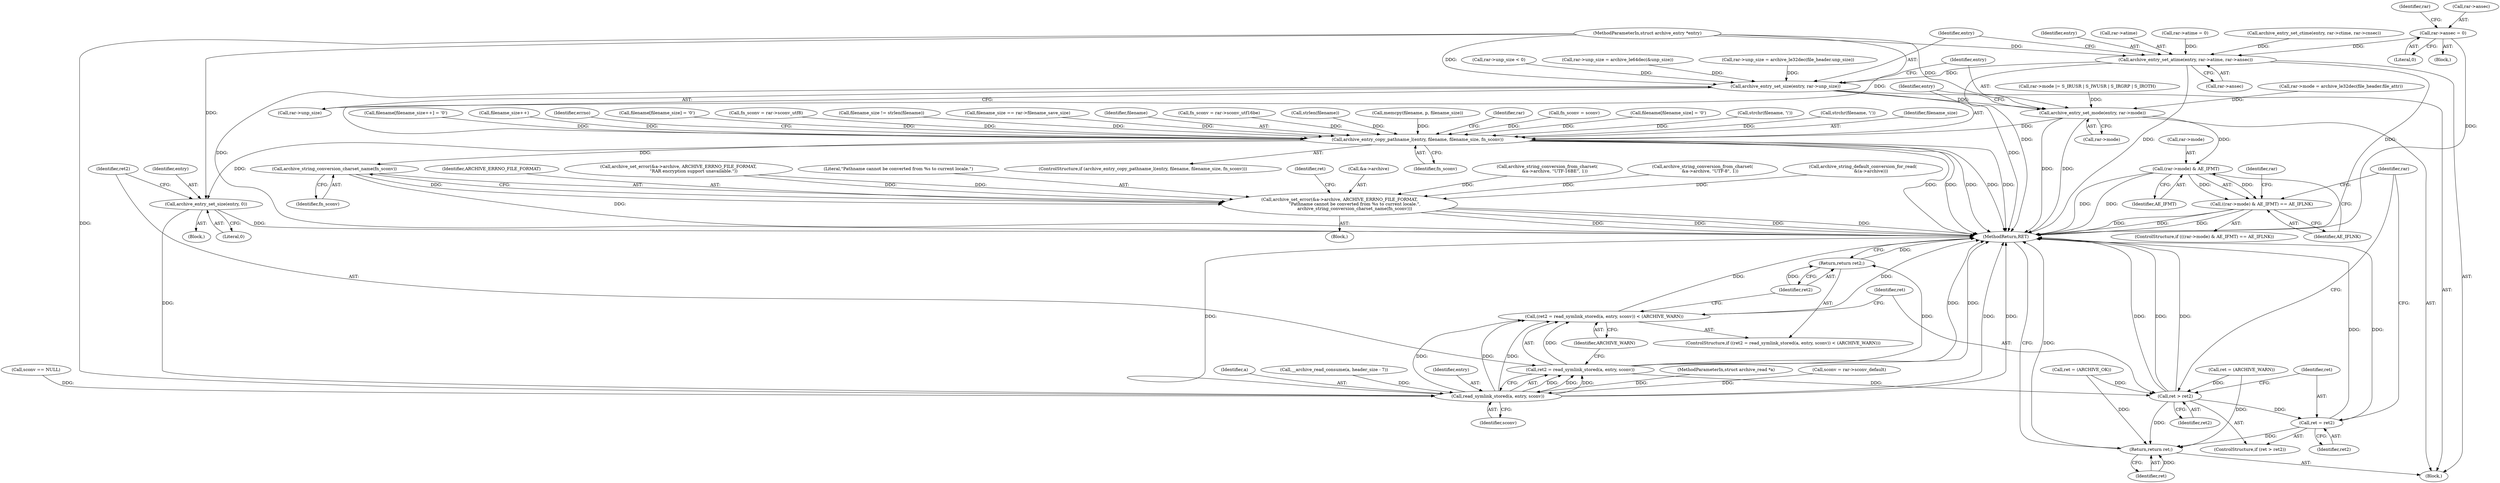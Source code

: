 digraph "0_libarchive_5562545b5562f6d12a4ef991fae158bf4ccf92b6@pointer" {
"1000319" [label="(Call,rar->ansec = 0)"];
"1001642" [label="(Call,archive_entry_set_atime(entry, rar->atime, rar->ansec))"];
"1001650" [label="(Call,archive_entry_set_size(entry, rar->unp_size))"];
"1001655" [label="(Call,archive_entry_set_mode(entry, rar->mode))"];
"1001661" [label="(Call,archive_entry_copy_pathname_l(entry, filename, filename_size, fn_sconv))"];
"1001688" [label="(Call,archive_string_conversion_charset_name(fn_sconv))"];
"1001681" [label="(Call,archive_set_error(&a->archive, ARCHIVE_ERRNO_FILE_FORMAT,\n                      \"Pathname cannot be converted from %s to current locale.\",\n                      archive_string_conversion_charset_name(fn_sconv)))"];
"1001707" [label="(Call,archive_entry_set_size(entry, 0))"];
"1001714" [label="(Call,read_symlink_stored(a, entry, sconv))"];
"1001711" [label="(Call,(ret2 = read_symlink_stored(a, entry, sconv)) < (ARCHIVE_WARN))"];
"1001712" [label="(Call,ret2 = read_symlink_stored(a, entry, sconv))"];
"1001719" [label="(Return,return ret2;)"];
"1001722" [label="(Call,ret > ret2)"];
"1001725" [label="(Call,ret = ret2)"];
"1001739" [label="(Return,return ret;)"];
"1001695" [label="(Call,(rar->mode) & AE_IFMT)"];
"1001694" [label="(Call,((rar->mode) & AE_IFMT) == AE_IFLNK)"];
"1001682" [label="(Call,&a->archive)"];
"1001483" [label="(Call,rar->mode = archive_le32dec(file_header.file_attr))"];
"1001726" [label="(Identifier,ret)"];
"1001693" [label="(ControlStructure,if (((rar->mode) & AE_IFMT) == AE_IFLNK))"];
"1001651" [label="(Identifier,entry)"];
"1000118" [label="(MethodParameterIn,struct archive_read *a)"];
"1001688" [label="(Call,archive_string_conversion_charset_name(fn_sconv))"];
"1000963" [label="(Call,archive_string_conversion_from_charset(\n           &a->archive, \"UTF-16BE\", 1))"];
"1001697" [label="(Identifier,rar)"];
"1000704" [label="(Call,filename[filename_size] = '\0')"];
"1000183" [label="(Call,sconv = rar->sconv_default)"];
"1001723" [label="(Identifier,ret)"];
"1001666" [label="(Block,)"];
"1001701" [label="(Block,)"];
"1000978" [label="(Call,fn_sconv = rar->sconv_utf16be)"];
"1001694" [label="(Call,((rar->mode) & AE_IFMT) == AE_IFLNK)"];
"1001644" [label="(Call,rar->atime)"];
"1001656" [label="(Identifier,entry)"];
"1000743" [label="(Call,strlen(filename))"];
"1001023" [label="(Call,archive_string_conversion_from_charset(\n           &a->archive, \"UTF-8\", 1))"];
"1000700" [label="(Call,memcpy(filename, p, filename_size))"];
"1000173" [label="(Call,archive_string_default_conversion_for_read(\n            &(a->archive)))"];
"1001689" [label="(Identifier,fn_sconv)"];
"1001690" [label="(Call,ret = (ARCHIVE_WARN))"];
"1001720" [label="(Identifier,ret2)"];
"1000119" [label="(MethodParameterIn,struct archive_entry *entry)"];
"1000159" [label="(Call,sconv == NULL)"];
"1001468" [label="(Call,rar->mode |= S_IRUSR | S_IWUSR | S_IRGRP | S_IROTH)"];
"1000140" [label="(Call,ret = (ARCHIVE_OK))"];
"1001725" [label="(Call,ret = ret2)"];
"1001060" [label="(Call,fn_sconv = sconv)"];
"1001721" [label="(ControlStructure,if (ret > ret2))"];
"1001715" [label="(Identifier,a)"];
"1000554" [label="(Call,rar->unp_size < 0)"];
"1001707" [label="(Call,archive_entry_set_size(entry, 0))"];
"1001717" [label="(Identifier,sconv)"];
"1001724" [label="(Identifier,ret2)"];
"1000323" [label="(Literal,0)"];
"1000326" [label="(Identifier,rar)"];
"1001731" [label="(Identifier,rar)"];
"1001662" [label="(Identifier,entry)"];
"1001047" [label="(Call,strchr(filename, '\\'))"];
"1001392" [label="(Call,__archive_read_consume(a, header_size - 7))"];
"1000263" [label="(Block,)"];
"1001657" [label="(Call,rar->mode)"];
"1001739" [label="(Return,return ret;)"];
"1001665" [label="(Identifier,fn_sconv)"];
"1001719" [label="(Return,return ret2;)"];
"1001708" [label="(Identifier,entry)"];
"1000314" [label="(Call,rar->atime = 0)"];
"1001727" [label="(Identifier,ret2)"];
"1001710" [label="(ControlStructure,if ((ret2 = read_symlink_stored(a, entry, sconv)) < (ARCHIVE_WARN)))"];
"1001714" [label="(Call,read_symlink_stored(a, entry, sconv))"];
"1001681" [label="(Call,archive_set_error(&a->archive, ARCHIVE_ERRNO_FILE_FORMAT,\n                      \"Pathname cannot be converted from %s to current locale.\",\n                      archive_string_conversion_charset_name(fn_sconv)))"];
"1001718" [label="(Identifier,ARCHIVE_WARN)"];
"1001695" [label="(Call,(rar->mode) & AE_IFMT)"];
"1001711" [label="(Call,(ret2 = read_symlink_stored(a, entry, sconv)) < (ARCHIVE_WARN))"];
"1000121" [label="(Block,)"];
"1001067" [label="(Call,strchr(filename, '\\'))"];
"1000522" [label="(Call,rar->unp_size = archive_le64dec(&unp_size))"];
"1001740" [label="(Identifier,ret)"];
"1001634" [label="(Call,archive_entry_set_ctime(entry, rar->ctime, rar->cnsec))"];
"1001716" [label="(Identifier,entry)"];
"1000539" [label="(Call,rar->unp_size = archive_le32dec(file_header.unp_size))"];
"1001712" [label="(Call,ret2 = read_symlink_stored(a, entry, sconv))"];
"1001741" [label="(MethodReturn,RET)"];
"1001647" [label="(Call,rar->ansec)"];
"1001686" [label="(Identifier,ARCHIVE_ERRNO_FILE_FORMAT)"];
"1000471" [label="(Call,archive_set_error(&a->archive, ARCHIVE_ERRNO_FILE_FORMAT,\n                      \"RAR encryption support unavailable.\"))"];
"1001652" [label="(Call,rar->unp_size)"];
"1001713" [label="(Identifier,ret2)"];
"1001660" [label="(ControlStructure,if (archive_entry_copy_pathname_l(entry, filename, filename_size, fn_sconv)))"];
"1001687" [label="(Literal,\"Pathname cannot be converted from %s to current locale.\")"];
"1000320" [label="(Call,rar->ansec)"];
"1001661" [label="(Call,archive_entry_copy_pathname_l(entry, filename, filename_size, fn_sconv))"];
"1001643" [label="(Identifier,entry)"];
"1001664" [label="(Identifier,filename_size)"];
"1001700" [label="(Identifier,AE_IFLNK)"];
"1001691" [label="(Identifier,ret)"];
"1001642" [label="(Call,archive_entry_set_atime(entry, rar->atime, rar->ansec))"];
"1000941" [label="(Call,filename[filename_size++] = '\0')"];
"1001699" [label="(Identifier,AE_IFMT)"];
"1001696" [label="(Call,rar->mode)"];
"1000944" [label="(Call,filename_size++)"];
"1001722" [label="(Call,ret > ret2)"];
"1001669" [label="(Identifier,errno)"];
"1000947" [label="(Call,filename[filename_size] = '\0')"];
"1001038" [label="(Call,fn_sconv = rar->sconv_utf8)"];
"1000717" [label="(Call,filename_size != strlen(filename))"];
"1001704" [label="(Identifier,rar)"];
"1000319" [label="(Call,rar->ansec = 0)"];
"1001655" [label="(Call,archive_entry_set_mode(entry, rar->mode))"];
"1001650" [label="(Call,archive_entry_set_size(entry, rar->unp_size))"];
"1001709" [label="(Literal,0)"];
"1001084" [label="(Call,filename_size == rar->filename_save_size)"];
"1001663" [label="(Identifier,filename)"];
"1000319" -> "1000263"  [label="AST: "];
"1000319" -> "1000323"  [label="CFG: "];
"1000320" -> "1000319"  [label="AST: "];
"1000323" -> "1000319"  [label="AST: "];
"1000326" -> "1000319"  [label="CFG: "];
"1000319" -> "1001741"  [label="DDG: "];
"1000319" -> "1001642"  [label="DDG: "];
"1001642" -> "1000121"  [label="AST: "];
"1001642" -> "1001647"  [label="CFG: "];
"1001643" -> "1001642"  [label="AST: "];
"1001644" -> "1001642"  [label="AST: "];
"1001647" -> "1001642"  [label="AST: "];
"1001651" -> "1001642"  [label="CFG: "];
"1001642" -> "1001741"  [label="DDG: "];
"1001642" -> "1001741"  [label="DDG: "];
"1001642" -> "1001741"  [label="DDG: "];
"1001634" -> "1001642"  [label="DDG: "];
"1000119" -> "1001642"  [label="DDG: "];
"1000314" -> "1001642"  [label="DDG: "];
"1001642" -> "1001650"  [label="DDG: "];
"1001650" -> "1000121"  [label="AST: "];
"1001650" -> "1001652"  [label="CFG: "];
"1001651" -> "1001650"  [label="AST: "];
"1001652" -> "1001650"  [label="AST: "];
"1001656" -> "1001650"  [label="CFG: "];
"1001650" -> "1001741"  [label="DDG: "];
"1001650" -> "1001741"  [label="DDG: "];
"1000119" -> "1001650"  [label="DDG: "];
"1000539" -> "1001650"  [label="DDG: "];
"1000554" -> "1001650"  [label="DDG: "];
"1000522" -> "1001650"  [label="DDG: "];
"1001650" -> "1001655"  [label="DDG: "];
"1001655" -> "1000121"  [label="AST: "];
"1001655" -> "1001657"  [label="CFG: "];
"1001656" -> "1001655"  [label="AST: "];
"1001657" -> "1001655"  [label="AST: "];
"1001662" -> "1001655"  [label="CFG: "];
"1001655" -> "1001741"  [label="DDG: "];
"1001655" -> "1001741"  [label="DDG: "];
"1000119" -> "1001655"  [label="DDG: "];
"1001468" -> "1001655"  [label="DDG: "];
"1001483" -> "1001655"  [label="DDG: "];
"1001655" -> "1001661"  [label="DDG: "];
"1001655" -> "1001695"  [label="DDG: "];
"1001661" -> "1001660"  [label="AST: "];
"1001661" -> "1001665"  [label="CFG: "];
"1001662" -> "1001661"  [label="AST: "];
"1001663" -> "1001661"  [label="AST: "];
"1001664" -> "1001661"  [label="AST: "];
"1001665" -> "1001661"  [label="AST: "];
"1001669" -> "1001661"  [label="CFG: "];
"1001697" -> "1001661"  [label="CFG: "];
"1001661" -> "1001741"  [label="DDG: "];
"1001661" -> "1001741"  [label="DDG: "];
"1001661" -> "1001741"  [label="DDG: "];
"1001661" -> "1001741"  [label="DDG: "];
"1001661" -> "1001741"  [label="DDG: "];
"1000119" -> "1001661"  [label="DDG: "];
"1000941" -> "1001661"  [label="DDG: "];
"1001047" -> "1001661"  [label="DDG: "];
"1000947" -> "1001661"  [label="DDG: "];
"1000704" -> "1001661"  [label="DDG: "];
"1001067" -> "1001661"  [label="DDG: "];
"1000743" -> "1001661"  [label="DDG: "];
"1000944" -> "1001661"  [label="DDG: "];
"1001084" -> "1001661"  [label="DDG: "];
"1000717" -> "1001661"  [label="DDG: "];
"1000700" -> "1001661"  [label="DDG: "];
"1001060" -> "1001661"  [label="DDG: "];
"1000978" -> "1001661"  [label="DDG: "];
"1001038" -> "1001661"  [label="DDG: "];
"1001661" -> "1001688"  [label="DDG: "];
"1001661" -> "1001707"  [label="DDG: "];
"1001688" -> "1001681"  [label="AST: "];
"1001688" -> "1001689"  [label="CFG: "];
"1001689" -> "1001688"  [label="AST: "];
"1001681" -> "1001688"  [label="CFG: "];
"1001688" -> "1001741"  [label="DDG: "];
"1001688" -> "1001681"  [label="DDG: "];
"1001681" -> "1001666"  [label="AST: "];
"1001682" -> "1001681"  [label="AST: "];
"1001686" -> "1001681"  [label="AST: "];
"1001687" -> "1001681"  [label="AST: "];
"1001691" -> "1001681"  [label="CFG: "];
"1001681" -> "1001741"  [label="DDG: "];
"1001681" -> "1001741"  [label="DDG: "];
"1001681" -> "1001741"  [label="DDG: "];
"1001681" -> "1001741"  [label="DDG: "];
"1001023" -> "1001681"  [label="DDG: "];
"1000471" -> "1001681"  [label="DDG: "];
"1000471" -> "1001681"  [label="DDG: "];
"1000963" -> "1001681"  [label="DDG: "];
"1000173" -> "1001681"  [label="DDG: "];
"1001707" -> "1001701"  [label="AST: "];
"1001707" -> "1001709"  [label="CFG: "];
"1001708" -> "1001707"  [label="AST: "];
"1001709" -> "1001707"  [label="AST: "];
"1001713" -> "1001707"  [label="CFG: "];
"1001707" -> "1001741"  [label="DDG: "];
"1000119" -> "1001707"  [label="DDG: "];
"1001707" -> "1001714"  [label="DDG: "];
"1001714" -> "1001712"  [label="AST: "];
"1001714" -> "1001717"  [label="CFG: "];
"1001715" -> "1001714"  [label="AST: "];
"1001716" -> "1001714"  [label="AST: "];
"1001717" -> "1001714"  [label="AST: "];
"1001712" -> "1001714"  [label="CFG: "];
"1001714" -> "1001741"  [label="DDG: "];
"1001714" -> "1001741"  [label="DDG: "];
"1001714" -> "1001741"  [label="DDG: "];
"1001714" -> "1001711"  [label="DDG: "];
"1001714" -> "1001711"  [label="DDG: "];
"1001714" -> "1001711"  [label="DDG: "];
"1001714" -> "1001712"  [label="DDG: "];
"1001714" -> "1001712"  [label="DDG: "];
"1001714" -> "1001712"  [label="DDG: "];
"1001392" -> "1001714"  [label="DDG: "];
"1000118" -> "1001714"  [label="DDG: "];
"1000119" -> "1001714"  [label="DDG: "];
"1000159" -> "1001714"  [label="DDG: "];
"1000183" -> "1001714"  [label="DDG: "];
"1001711" -> "1001710"  [label="AST: "];
"1001711" -> "1001718"  [label="CFG: "];
"1001712" -> "1001711"  [label="AST: "];
"1001718" -> "1001711"  [label="AST: "];
"1001720" -> "1001711"  [label="CFG: "];
"1001723" -> "1001711"  [label="CFG: "];
"1001711" -> "1001741"  [label="DDG: "];
"1001711" -> "1001741"  [label="DDG: "];
"1001712" -> "1001711"  [label="DDG: "];
"1001713" -> "1001712"  [label="AST: "];
"1001718" -> "1001712"  [label="CFG: "];
"1001712" -> "1001741"  [label="DDG: "];
"1001712" -> "1001741"  [label="DDG: "];
"1001712" -> "1001719"  [label="DDG: "];
"1001712" -> "1001722"  [label="DDG: "];
"1001719" -> "1001710"  [label="AST: "];
"1001719" -> "1001720"  [label="CFG: "];
"1001720" -> "1001719"  [label="AST: "];
"1001741" -> "1001719"  [label="CFG: "];
"1001719" -> "1001741"  [label="DDG: "];
"1001720" -> "1001719"  [label="DDG: "];
"1001722" -> "1001721"  [label="AST: "];
"1001722" -> "1001724"  [label="CFG: "];
"1001723" -> "1001722"  [label="AST: "];
"1001724" -> "1001722"  [label="AST: "];
"1001726" -> "1001722"  [label="CFG: "];
"1001731" -> "1001722"  [label="CFG: "];
"1001722" -> "1001741"  [label="DDG: "];
"1001722" -> "1001741"  [label="DDG: "];
"1001722" -> "1001741"  [label="DDG: "];
"1001690" -> "1001722"  [label="DDG: "];
"1000140" -> "1001722"  [label="DDG: "];
"1001722" -> "1001725"  [label="DDG: "];
"1001722" -> "1001739"  [label="DDG: "];
"1001725" -> "1001721"  [label="AST: "];
"1001725" -> "1001727"  [label="CFG: "];
"1001726" -> "1001725"  [label="AST: "];
"1001727" -> "1001725"  [label="AST: "];
"1001731" -> "1001725"  [label="CFG: "];
"1001725" -> "1001741"  [label="DDG: "];
"1001725" -> "1001741"  [label="DDG: "];
"1001725" -> "1001739"  [label="DDG: "];
"1001739" -> "1000121"  [label="AST: "];
"1001739" -> "1001740"  [label="CFG: "];
"1001740" -> "1001739"  [label="AST: "];
"1001741" -> "1001739"  [label="CFG: "];
"1001739" -> "1001741"  [label="DDG: "];
"1001740" -> "1001739"  [label="DDG: "];
"1000140" -> "1001739"  [label="DDG: "];
"1001690" -> "1001739"  [label="DDG: "];
"1001695" -> "1001694"  [label="AST: "];
"1001695" -> "1001699"  [label="CFG: "];
"1001696" -> "1001695"  [label="AST: "];
"1001699" -> "1001695"  [label="AST: "];
"1001700" -> "1001695"  [label="CFG: "];
"1001695" -> "1001741"  [label="DDG: "];
"1001695" -> "1001741"  [label="DDG: "];
"1001695" -> "1001694"  [label="DDG: "];
"1001695" -> "1001694"  [label="DDG: "];
"1001694" -> "1001693"  [label="AST: "];
"1001694" -> "1001700"  [label="CFG: "];
"1001700" -> "1001694"  [label="AST: "];
"1001704" -> "1001694"  [label="CFG: "];
"1001731" -> "1001694"  [label="CFG: "];
"1001694" -> "1001741"  [label="DDG: "];
"1001694" -> "1001741"  [label="DDG: "];
"1001694" -> "1001741"  [label="DDG: "];
}
